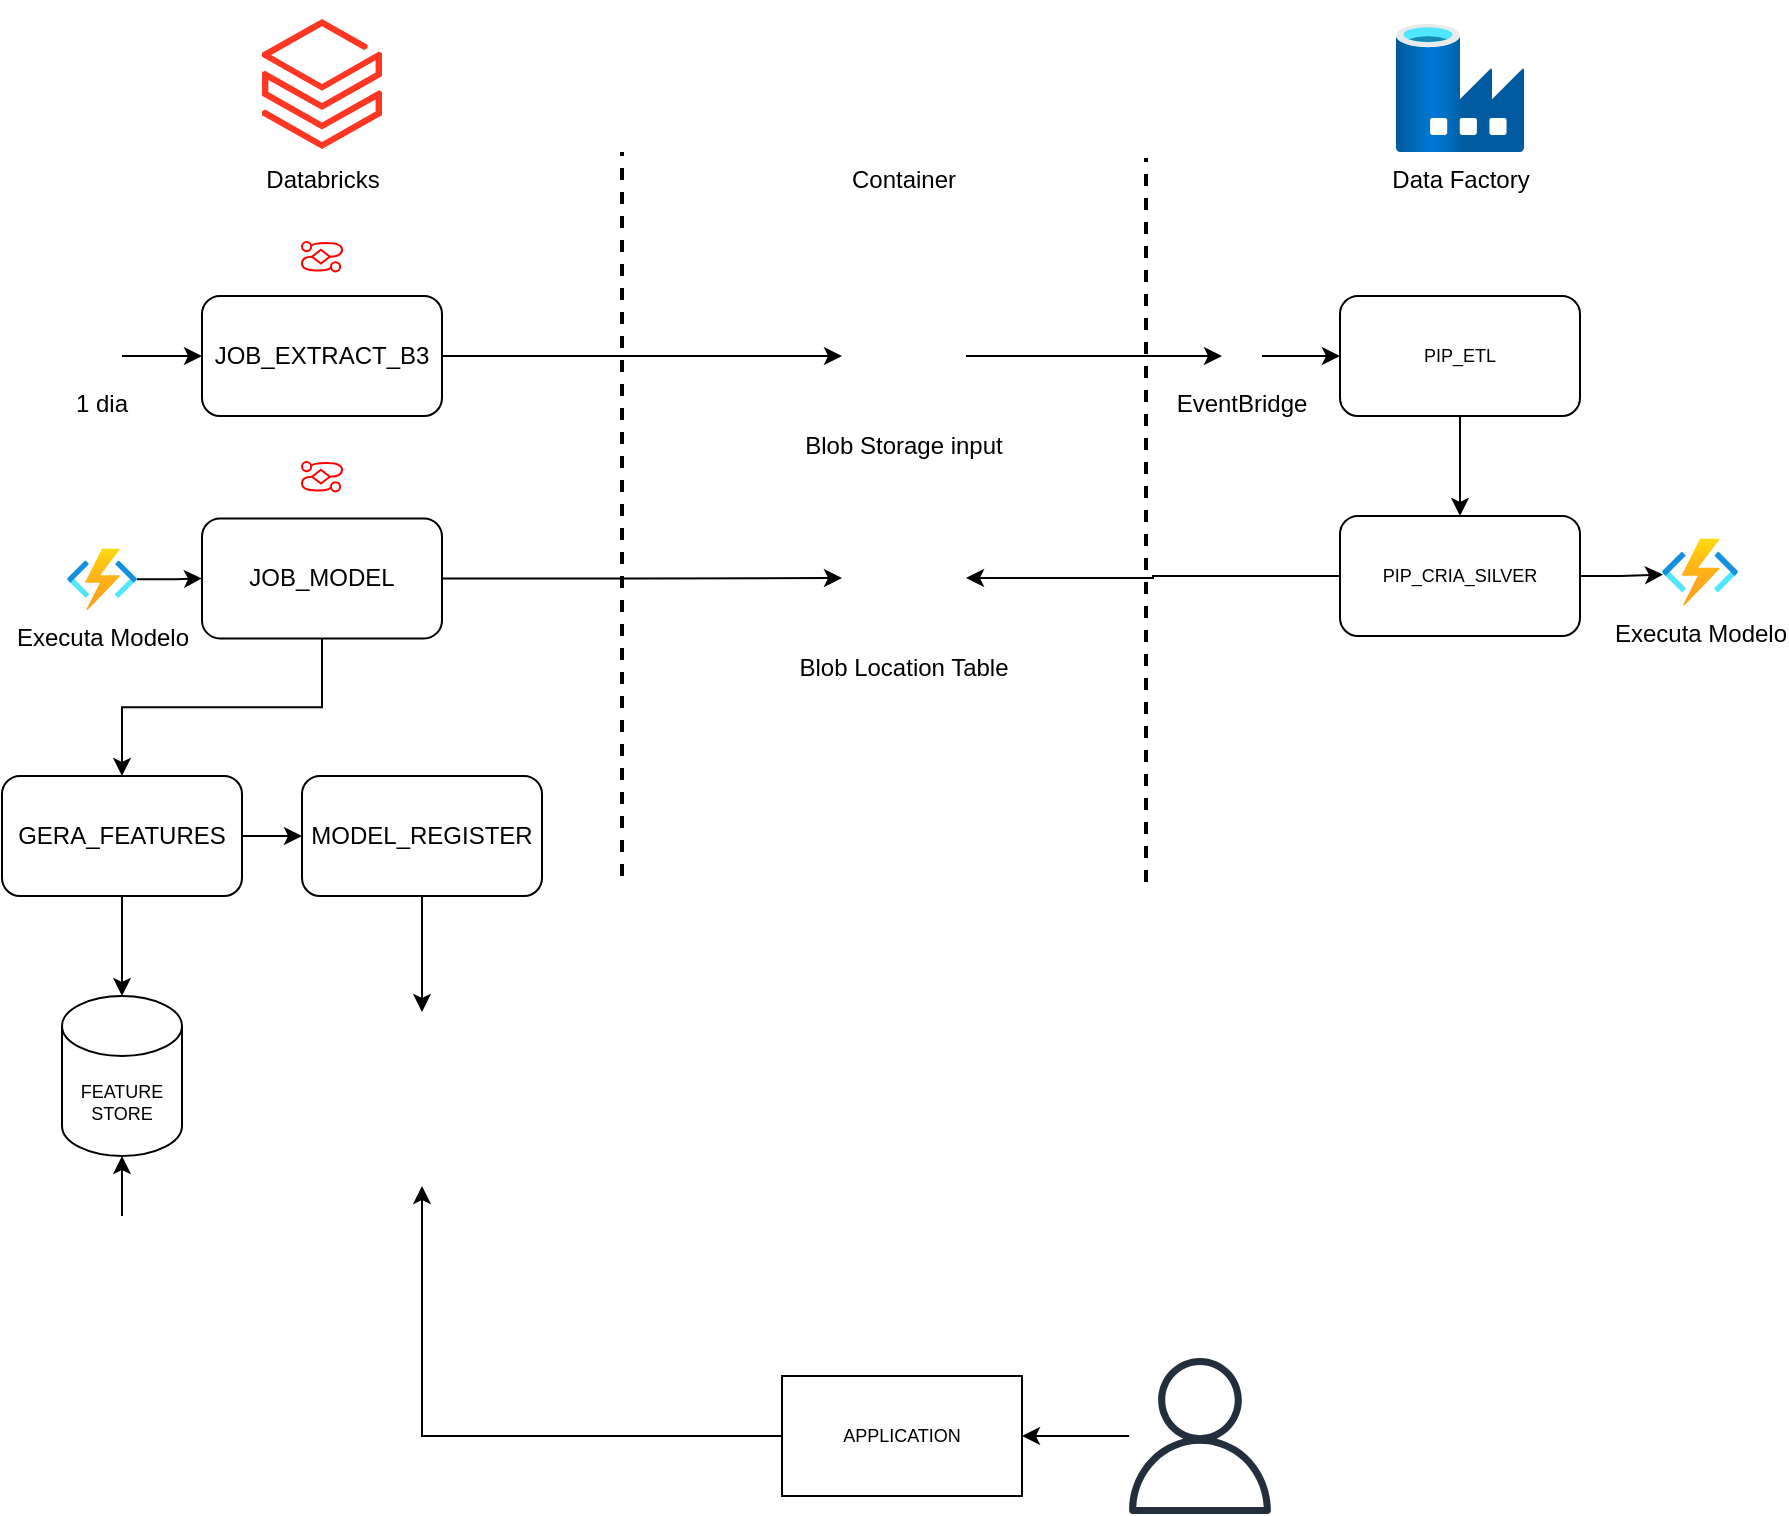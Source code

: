 <mxfile version="20.3.0" type="device"><diagram id="WZqBDyLiRNGXK_ArL6zY" name="Page-1"><mxGraphModel dx="976" dy="1922" grid="1" gridSize="10" guides="1" tooltips="1" connect="1" arrows="1" fold="1" page="1" pageScale="1" pageWidth="827" pageHeight="1169" math="0" shadow="0"><root><mxCell id="0"/><mxCell id="1" parent="0"/><mxCell id="UjBAVfC7tMdMBAbgYzvO-24" style="edgeStyle=orthogonalEdgeStyle;orthogonalLoop=1;jettySize=auto;html=1;strokeColor=#030000;strokeWidth=1;fontSize=9;endArrow=classic;endFill=1;rounded=0;" edge="1" parent="1" source="UjBAVfC7tMdMBAbgYzvO-1" target="UjBAVfC7tMdMBAbgYzvO-23"><mxGeometry relative="1" as="geometry"/></mxCell><mxCell id="UjBAVfC7tMdMBAbgYzvO-1" value="JOB_EXTRACT_B3" style="rounded=1;whiteSpace=wrap;html=1;" vertex="1" parent="1"><mxGeometry x="230" y="140" width="120" height="60" as="geometry"/></mxCell><mxCell id="UjBAVfC7tMdMBAbgYzvO-2" value="" style="endArrow=none;dashed=1;html=1;rounded=0;strokeWidth=2;" edge="1" parent="1"><mxGeometry width="50" height="50" relative="1" as="geometry"><mxPoint x="440" y="430" as="sourcePoint"/><mxPoint x="440" y="68" as="targetPoint"/></mxGeometry></mxCell><mxCell id="UjBAVfC7tMdMBAbgYzvO-3" value="Databricks" style="aspect=fixed;html=1;points=[];align=center;image;fontSize=12;image=img/lib/azure2/analytics/Azure_Databricks.svg;" vertex="1" parent="1"><mxGeometry x="260" width="60" height="68" as="geometry"/></mxCell><mxCell id="UjBAVfC7tMdMBAbgYzvO-16" value="" style="group" vertex="1" connectable="0" parent="1"><mxGeometry x="280" y="110" width="20" height="20" as="geometry"/></mxCell><mxCell id="UjBAVfC7tMdMBAbgYzvO-13" style="edgeStyle=orthogonalEdgeStyle;orthogonalLoop=1;jettySize=auto;html=1;entryX=1;entryY=0.5;entryDx=0;entryDy=0;strokeWidth=1;fontSize=9;curved=1;endArrow=none;endFill=0;exitX=1;exitY=0.5;exitDx=0;exitDy=0;strokeColor=#FF0000;" edge="1" parent="UjBAVfC7tMdMBAbgYzvO-16" source="UjBAVfC7tMdMBAbgYzvO-6"><mxGeometry relative="1" as="geometry"><mxPoint x="5" y="-3.448" as="sourcePoint"/><mxPoint x="13.93" y="10.345" as="targetPoint"/><Array as="points"><mxPoint x="20" y="3.448"/><mxPoint x="20" y="10.345"/></Array></mxGeometry></mxCell><mxCell id="UjBAVfC7tMdMBAbgYzvO-6" value="" style="ellipse;whiteSpace=wrap;html=1;aspect=fixed;labelBackgroundColor=none;fontSize=9;strokeWidth=1;strokeColor=#FF0000;" vertex="1" parent="UjBAVfC7tMdMBAbgYzvO-16"><mxGeometry y="3" width="4.598" height="4.598" as="geometry"/></mxCell><mxCell id="UjBAVfC7tMdMBAbgYzvO-7" value="" style="ellipse;whiteSpace=wrap;html=1;aspect=fixed;labelBackgroundColor=none;fontSize=9;strokeWidth=1;strokeColor=#FF0000;" vertex="1" parent="UjBAVfC7tMdMBAbgYzvO-16"><mxGeometry x="14.465" y="13.103" width="4.598" height="4.598" as="geometry"/></mxCell><mxCell id="UjBAVfC7tMdMBAbgYzvO-8" value="" style="rhombus;whiteSpace=wrap;html=1;labelBackgroundColor=none;strokeWidth=1;fontSize=9;strokeColor=#FF0000;" vertex="1" parent="UjBAVfC7tMdMBAbgYzvO-16"><mxGeometry x="5" y="6.897" width="8.93" height="6.897" as="geometry"/></mxCell><mxCell id="UjBAVfC7tMdMBAbgYzvO-14" style="edgeStyle=orthogonalEdgeStyle;orthogonalLoop=1;jettySize=auto;html=1;strokeWidth=1;fontSize=9;curved=1;exitX=0;exitY=0.5;exitDx=0;exitDy=0;entryX=0;entryY=0.5;entryDx=0;entryDy=0;endArrow=none;endFill=0;strokeColor=#FF0000;" edge="1" parent="UjBAVfC7tMdMBAbgYzvO-16" source="UjBAVfC7tMdMBAbgYzvO-8" target="UjBAVfC7tMdMBAbgYzvO-7"><mxGeometry relative="1" as="geometry"><mxPoint x="4.998" y="13.793" as="sourcePoint"/><mxPoint x="10" y="20.69" as="targetPoint"/><Array as="points"><mxPoint y="10.345"/><mxPoint y="17.241"/></Array></mxGeometry></mxCell><mxCell id="UjBAVfC7tMdMBAbgYzvO-20" style="edgeStyle=orthogonalEdgeStyle;curved=1;orthogonalLoop=1;jettySize=auto;html=1;entryX=0;entryY=0.5;entryDx=0;entryDy=0;strokeColor=#030000;strokeWidth=1;fontSize=9;endArrow=classic;endFill=1;" edge="1" parent="1" source="UjBAVfC7tMdMBAbgYzvO-18" target="UjBAVfC7tMdMBAbgYzvO-1"><mxGeometry relative="1" as="geometry"/></mxCell><mxCell id="UjBAVfC7tMdMBAbgYzvO-18" value="1 dia" style="shape=image;verticalLabelPosition=bottom;labelBackgroundColor=default;verticalAlign=top;aspect=fixed;imageAspect=0;image=https://images.vexels.com/media/users/3/143495/isolated/preview/6b80b9965b1ec4d47c31d7eccf8ce4b0-icone-de-raio-amarelo.png;" vertex="1" parent="1"><mxGeometry x="170" y="160" width="20" height="20" as="geometry"/></mxCell><mxCell id="UjBAVfC7tMdMBAbgYzvO-22" value="Container" style="shape=image;verticalLabelPosition=bottom;labelBackgroundColor=default;verticalAlign=top;aspect=fixed;imageAspect=0;image=https://ms-azuretools.gallerycdn.vsassets.io/extensions/ms-azuretools/vscode-azurestorage/0.16.1/1724440951047/Microsoft.VisualStudio.Services.Icons.Default;" vertex="1" parent="1"><mxGeometry x="543" y="-8" width="76" height="76" as="geometry"/></mxCell><mxCell id="UjBAVfC7tMdMBAbgYzvO-29" style="edgeStyle=orthogonalEdgeStyle;rounded=0;orthogonalLoop=1;jettySize=auto;html=1;entryX=0;entryY=0.5;entryDx=0;entryDy=0;strokeColor=#030000;strokeWidth=1;fontSize=3;endArrow=classic;endFill=1;" edge="1" parent="1" source="UjBAVfC7tMdMBAbgYzvO-23" target="UjBAVfC7tMdMBAbgYzvO-28"><mxGeometry relative="1" as="geometry"/></mxCell><mxCell id="UjBAVfC7tMdMBAbgYzvO-23" value="Blob Storage input" style="shape=image;verticalLabelPosition=bottom;labelBackgroundColor=default;verticalAlign=top;aspect=fixed;imageAspect=0;image=https://img.icons8.com/?size=512&amp;id=84280&amp;format=png;" vertex="1" parent="1"><mxGeometry x="550" y="139" width="62" height="62" as="geometry"/></mxCell><mxCell id="UjBAVfC7tMdMBAbgYzvO-25" value="" style="endArrow=none;dashed=1;html=1;rounded=0;strokeWidth=2;" edge="1" parent="1"><mxGeometry width="50" height="50" relative="1" as="geometry"><mxPoint x="702" y="433" as="sourcePoint"/><mxPoint x="702" y="71" as="targetPoint"/></mxGeometry></mxCell><mxCell id="UjBAVfC7tMdMBAbgYzvO-26" value="Data Factory" style="aspect=fixed;html=1;points=[];align=center;image;fontSize=12;image=img/lib/azure2/databases/Data_Factory.svg;labelBackgroundColor=none;strokeColor=#FF0000;strokeWidth=1;" vertex="1" parent="1"><mxGeometry x="827" y="4" width="64" height="64" as="geometry"/></mxCell><mxCell id="UjBAVfC7tMdMBAbgYzvO-38" style="edgeStyle=orthogonalEdgeStyle;rounded=0;orthogonalLoop=1;jettySize=auto;html=1;entryX=0.5;entryY=0;entryDx=0;entryDy=0;strokeColor=#030000;strokeWidth=1;fontSize=3;endArrow=classic;endFill=1;" edge="1" parent="1" source="UjBAVfC7tMdMBAbgYzvO-27" target="UjBAVfC7tMdMBAbgYzvO-35"><mxGeometry relative="1" as="geometry"/></mxCell><mxCell id="UjBAVfC7tMdMBAbgYzvO-27" value="PIP_ETL" style="rounded=1;whiteSpace=wrap;html=1;labelBackgroundColor=none;strokeColor=#000000;strokeWidth=1;fontSize=9;" vertex="1" parent="1"><mxGeometry x="799" y="140" width="120" height="60" as="geometry"/></mxCell><mxCell id="UjBAVfC7tMdMBAbgYzvO-32" style="edgeStyle=orthogonalEdgeStyle;rounded=0;orthogonalLoop=1;jettySize=auto;html=1;entryX=0;entryY=0.5;entryDx=0;entryDy=0;strokeColor=#030000;strokeWidth=1;fontSize=3;endArrow=classic;endFill=1;" edge="1" parent="1" source="UjBAVfC7tMdMBAbgYzvO-28" target="UjBAVfC7tMdMBAbgYzvO-27"><mxGeometry relative="1" as="geometry"/></mxCell><mxCell id="UjBAVfC7tMdMBAbgYzvO-28" value="EventBridge" style="shape=image;verticalLabelPosition=bottom;labelBackgroundColor=default;verticalAlign=top;aspect=fixed;imageAspect=0;image=https://images.vexels.com/media/users/3/143495/isolated/preview/6b80b9965b1ec4d47c31d7eccf8ce4b0-icone-de-raio-amarelo.png;" vertex="1" parent="1"><mxGeometry x="740" y="160" width="20" height="20" as="geometry"/></mxCell><mxCell id="UjBAVfC7tMdMBAbgYzvO-41" style="edgeStyle=orthogonalEdgeStyle;rounded=0;orthogonalLoop=1;jettySize=auto;html=1;entryX=0.014;entryY=0.539;entryDx=0;entryDy=0;entryPerimeter=0;strokeColor=#030000;strokeWidth=1;fontSize=3;endArrow=classic;endFill=1;" edge="1" parent="1" source="UjBAVfC7tMdMBAbgYzvO-35" target="UjBAVfC7tMdMBAbgYzvO-39"><mxGeometry relative="1" as="geometry"/></mxCell><mxCell id="UjBAVfC7tMdMBAbgYzvO-43" style="edgeStyle=orthogonalEdgeStyle;rounded=0;orthogonalLoop=1;jettySize=auto;html=1;strokeColor=#030000;strokeWidth=1;fontSize=3;endArrow=classic;endFill=1;" edge="1" parent="1" source="UjBAVfC7tMdMBAbgYzvO-35" target="UjBAVfC7tMdMBAbgYzvO-42"><mxGeometry relative="1" as="geometry"/></mxCell><mxCell id="UjBAVfC7tMdMBAbgYzvO-35" value="PIP_CRIA_SILVER" style="rounded=1;whiteSpace=wrap;html=1;labelBackgroundColor=none;strokeColor=#000000;strokeWidth=1;fontSize=9;" vertex="1" parent="1"><mxGeometry x="799" y="250" width="120" height="60" as="geometry"/></mxCell><mxCell id="UjBAVfC7tMdMBAbgYzvO-39" value="Executa Modelo" style="aspect=fixed;html=1;points=[];align=center;image;fontSize=12;image=img/lib/azure2/compute/Function_Apps.svg;labelBackgroundColor=none;strokeColor=#000000;strokeWidth=1;" vertex="1" parent="1"><mxGeometry x="960" y="261.2" width="38.07" height="33.59" as="geometry"/></mxCell><mxCell id="UjBAVfC7tMdMBAbgYzvO-42" value="Blob Location Table" style="shape=image;verticalLabelPosition=bottom;labelBackgroundColor=default;verticalAlign=top;aspect=fixed;imageAspect=0;image=https://img.icons8.com/?size=512&amp;id=84280&amp;format=png;" vertex="1" parent="1"><mxGeometry x="550" y="250" width="62" height="62" as="geometry"/></mxCell><mxCell id="UjBAVfC7tMdMBAbgYzvO-64" style="edgeStyle=orthogonalEdgeStyle;rounded=0;orthogonalLoop=1;jettySize=auto;html=1;strokeColor=#030000;strokeWidth=1;fontSize=2;endArrow=classic;endFill=1;" edge="1" parent="1" source="UjBAVfC7tMdMBAbgYzvO-44" target="UjBAVfC7tMdMBAbgYzvO-45"><mxGeometry relative="1" as="geometry"/></mxCell><mxCell id="UjBAVfC7tMdMBAbgYzvO-44" value="Executa Modelo" style="aspect=fixed;html=1;points=[];align=center;image;fontSize=12;image=img/lib/azure2/compute/Function_Apps.svg;labelBackgroundColor=none;strokeColor=#000000;strokeWidth=1;" vertex="1" parent="1"><mxGeometry x="162.55" y="266.2" width="34.91" height="30.8" as="geometry"/></mxCell><mxCell id="UjBAVfC7tMdMBAbgYzvO-61" style="edgeStyle=orthogonalEdgeStyle;rounded=0;orthogonalLoop=1;jettySize=auto;html=1;entryX=0;entryY=0.5;entryDx=0;entryDy=0;strokeColor=#030000;strokeWidth=1;fontSize=3;endArrow=classic;endFill=1;" edge="1" parent="1" source="UjBAVfC7tMdMBAbgYzvO-45" target="UjBAVfC7tMdMBAbgYzvO-42"><mxGeometry relative="1" as="geometry"/></mxCell><mxCell id="UjBAVfC7tMdMBAbgYzvO-65" style="edgeStyle=orthogonalEdgeStyle;rounded=0;orthogonalLoop=1;jettySize=auto;html=1;entryX=0.5;entryY=0;entryDx=0;entryDy=0;strokeColor=#030000;strokeWidth=1;fontSize=2;endArrow=classic;endFill=1;" edge="1" parent="1" source="UjBAVfC7tMdMBAbgYzvO-45" target="UjBAVfC7tMdMBAbgYzvO-63"><mxGeometry relative="1" as="geometry"/></mxCell><mxCell id="UjBAVfC7tMdMBAbgYzvO-45" value="JOB_MODEL" style="rounded=1;whiteSpace=wrap;html=1;" vertex="1" parent="1"><mxGeometry x="230" y="251.2" width="120" height="60" as="geometry"/></mxCell><mxCell id="UjBAVfC7tMdMBAbgYzvO-53" value="" style="group" vertex="1" connectable="0" parent="1"><mxGeometry x="280" y="220" width="20" height="20" as="geometry"/></mxCell><mxCell id="UjBAVfC7tMdMBAbgYzvO-54" style="edgeStyle=orthogonalEdgeStyle;orthogonalLoop=1;jettySize=auto;html=1;entryX=1;entryY=0.5;entryDx=0;entryDy=0;strokeWidth=1;fontSize=9;curved=1;endArrow=none;endFill=0;exitX=1;exitY=0.5;exitDx=0;exitDy=0;strokeColor=#FF0000;" edge="1" parent="UjBAVfC7tMdMBAbgYzvO-53" source="UjBAVfC7tMdMBAbgYzvO-55"><mxGeometry relative="1" as="geometry"><mxPoint x="5" y="-3.448" as="sourcePoint"/><mxPoint x="13.93" y="10.345" as="targetPoint"/><Array as="points"><mxPoint x="20" y="3.448"/><mxPoint x="20" y="10.345"/></Array></mxGeometry></mxCell><mxCell id="UjBAVfC7tMdMBAbgYzvO-55" value="" style="ellipse;whiteSpace=wrap;html=1;aspect=fixed;labelBackgroundColor=none;fontSize=9;strokeWidth=1;strokeColor=#FF0000;" vertex="1" parent="UjBAVfC7tMdMBAbgYzvO-53"><mxGeometry y="3" width="4.598" height="4.598" as="geometry"/></mxCell><mxCell id="UjBAVfC7tMdMBAbgYzvO-56" value="" style="ellipse;whiteSpace=wrap;html=1;aspect=fixed;labelBackgroundColor=none;fontSize=9;strokeWidth=1;strokeColor=#FF0000;" vertex="1" parent="UjBAVfC7tMdMBAbgYzvO-53"><mxGeometry x="14.465" y="13.103" width="4.598" height="4.598" as="geometry"/></mxCell><mxCell id="UjBAVfC7tMdMBAbgYzvO-57" value="" style="rhombus;whiteSpace=wrap;html=1;labelBackgroundColor=none;strokeWidth=1;fontSize=9;strokeColor=#FF0000;" vertex="1" parent="UjBAVfC7tMdMBAbgYzvO-53"><mxGeometry x="5" y="6.897" width="8.93" height="6.897" as="geometry"/></mxCell><mxCell id="UjBAVfC7tMdMBAbgYzvO-58" style="edgeStyle=orthogonalEdgeStyle;orthogonalLoop=1;jettySize=auto;html=1;strokeWidth=1;fontSize=9;curved=1;exitX=0;exitY=0.5;exitDx=0;exitDy=0;entryX=0;entryY=0.5;entryDx=0;entryDy=0;endArrow=none;endFill=0;strokeColor=#FF0000;" edge="1" parent="UjBAVfC7tMdMBAbgYzvO-53" source="UjBAVfC7tMdMBAbgYzvO-57" target="UjBAVfC7tMdMBAbgYzvO-56"><mxGeometry relative="1" as="geometry"><mxPoint x="4.998" y="13.793" as="sourcePoint"/><mxPoint x="10" y="20.69" as="targetPoint"/><Array as="points"><mxPoint y="10.345"/><mxPoint y="17.241"/></Array></mxGeometry></mxCell><mxCell id="UjBAVfC7tMdMBAbgYzvO-70" style="edgeStyle=orthogonalEdgeStyle;rounded=0;orthogonalLoop=1;jettySize=auto;html=1;entryX=0;entryY=0.5;entryDx=0;entryDy=0;strokeColor=#030000;strokeWidth=1;fontSize=2;endArrow=classic;endFill=1;" edge="1" parent="1" source="UjBAVfC7tMdMBAbgYzvO-63" target="UjBAVfC7tMdMBAbgYzvO-67"><mxGeometry relative="1" as="geometry"/></mxCell><mxCell id="UjBAVfC7tMdMBAbgYzvO-72" style="edgeStyle=orthogonalEdgeStyle;rounded=0;orthogonalLoop=1;jettySize=auto;html=1;strokeColor=#030000;strokeWidth=1;fontSize=2;endArrow=classic;endFill=1;" edge="1" parent="1" source="UjBAVfC7tMdMBAbgYzvO-63" target="UjBAVfC7tMdMBAbgYzvO-71"><mxGeometry relative="1" as="geometry"/></mxCell><mxCell id="UjBAVfC7tMdMBAbgYzvO-63" value="GERA_FEATURES" style="rounded=1;whiteSpace=wrap;html=1;" vertex="1" parent="1"><mxGeometry x="130" y="380" width="120" height="60" as="geometry"/></mxCell><mxCell id="UjBAVfC7tMdMBAbgYzvO-77" style="edgeStyle=orthogonalEdgeStyle;rounded=0;orthogonalLoop=1;jettySize=auto;html=1;strokeColor=#030000;strokeWidth=1;fontSize=9;endArrow=classic;endFill=1;" edge="1" parent="1" source="UjBAVfC7tMdMBAbgYzvO-67" target="UjBAVfC7tMdMBAbgYzvO-76"><mxGeometry relative="1" as="geometry"/></mxCell><mxCell id="UjBAVfC7tMdMBAbgYzvO-67" value="MODEL_REGISTER" style="rounded=1;whiteSpace=wrap;html=1;" vertex="1" parent="1"><mxGeometry x="280" y="380" width="120" height="60" as="geometry"/></mxCell><mxCell id="UjBAVfC7tMdMBAbgYzvO-71" value="&lt;font style=&quot;font-size: 9px;&quot;&gt;FEATURE STORE&lt;/font&gt;" style="shape=cylinder3;whiteSpace=wrap;html=1;boundedLbl=1;backgroundOutline=1;size=15;labelBackgroundColor=none;strokeColor=#000000;strokeWidth=1;fontSize=2;" vertex="1" parent="1"><mxGeometry x="160" y="490" width="60" height="80" as="geometry"/></mxCell><mxCell id="UjBAVfC7tMdMBAbgYzvO-74" style="edgeStyle=orthogonalEdgeStyle;rounded=0;orthogonalLoop=1;jettySize=auto;html=1;strokeColor=#030000;strokeWidth=1;fontSize=9;endArrow=classic;endFill=1;" edge="1" parent="1" source="UjBAVfC7tMdMBAbgYzvO-73" target="UjBAVfC7tMdMBAbgYzvO-71"><mxGeometry relative="1" as="geometry"/></mxCell><mxCell id="UjBAVfC7tMdMBAbgYzvO-73" value="" style="shape=image;verticalLabelPosition=bottom;labelBackgroundColor=default;verticalAlign=top;aspect=fixed;imageAspect=0;image=https://uxwing.com/wp-content/themes/uxwing/download/brands-and-social-media/power-bi-icon.png;" vertex="1" parent="1"><mxGeometry x="169" y="600" width="42" height="42" as="geometry"/></mxCell><mxCell id="UjBAVfC7tMdMBAbgYzvO-76" value="" style="shape=image;verticalLabelPosition=bottom;labelBackgroundColor=default;verticalAlign=top;aspect=fixed;imageAspect=0;image=https://cdn-icons-png.flaticon.com/512/2164/2164832.png;" vertex="1" parent="1"><mxGeometry x="296.5" y="498" width="87" height="87" as="geometry"/></mxCell><mxCell id="UjBAVfC7tMdMBAbgYzvO-79" style="edgeStyle=orthogonalEdgeStyle;rounded=0;orthogonalLoop=1;jettySize=auto;html=1;entryX=0.5;entryY=1;entryDx=0;entryDy=0;strokeColor=#030000;strokeWidth=1;fontSize=9;endArrow=classic;endFill=1;" edge="1" parent="1" source="UjBAVfC7tMdMBAbgYzvO-78" target="UjBAVfC7tMdMBAbgYzvO-76"><mxGeometry relative="1" as="geometry"/></mxCell><mxCell id="UjBAVfC7tMdMBAbgYzvO-78" value="APPLICATION" style="rounded=0;whiteSpace=wrap;html=1;labelBackgroundColor=none;strokeColor=#000000;strokeWidth=1;fontSize=9;" vertex="1" parent="1"><mxGeometry x="520" y="680" width="120" height="60" as="geometry"/></mxCell><mxCell id="UjBAVfC7tMdMBAbgYzvO-82" style="edgeStyle=orthogonalEdgeStyle;rounded=0;orthogonalLoop=1;jettySize=auto;html=1;entryX=1;entryY=0.5;entryDx=0;entryDy=0;strokeColor=#030000;strokeWidth=1;fontSize=9;endArrow=classic;endFill=1;" edge="1" parent="1" source="UjBAVfC7tMdMBAbgYzvO-81" target="UjBAVfC7tMdMBAbgYzvO-78"><mxGeometry relative="1" as="geometry"/></mxCell><mxCell id="UjBAVfC7tMdMBAbgYzvO-81" value="" style="sketch=0;outlineConnect=0;fontColor=#232F3E;gradientColor=none;fillColor=#232F3D;strokeColor=none;dashed=0;verticalLabelPosition=bottom;verticalAlign=top;align=center;html=1;fontSize=12;fontStyle=0;aspect=fixed;pointerEvents=1;shape=mxgraph.aws4.user;labelBackgroundColor=none;strokeWidth=1;" vertex="1" parent="1"><mxGeometry x="690" y="671" width="78" height="78" as="geometry"/></mxCell></root></mxGraphModel></diagram></mxfile>